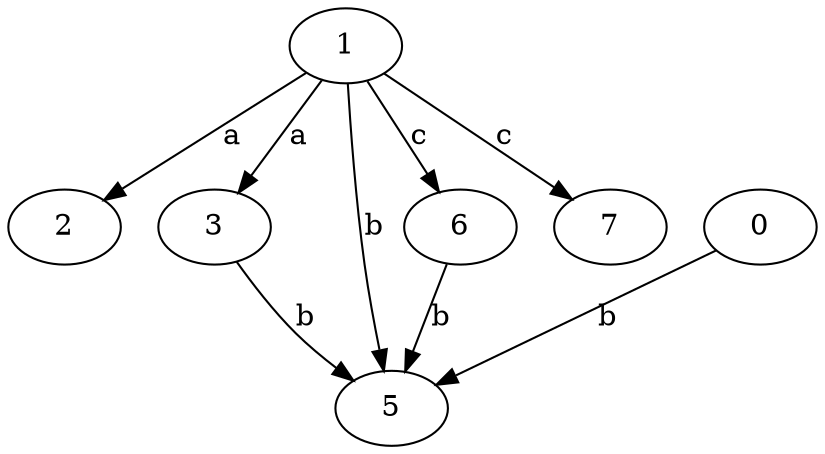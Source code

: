 strict digraph  {
1;
2;
3;
5;
6;
0;
7;
1 -> 2  [label=a];
1 -> 3  [label=a];
1 -> 5  [label=b];
1 -> 6  [label=c];
1 -> 7  [label=c];
3 -> 5  [label=b];
6 -> 5  [label=b];
0 -> 5  [label=b];
}
